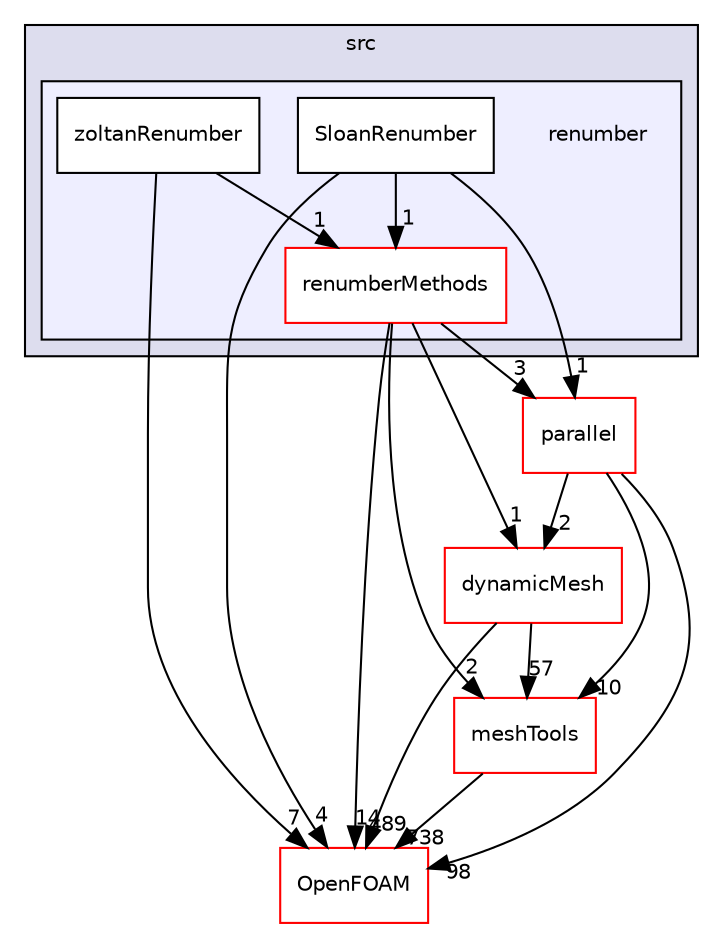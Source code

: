 digraph "src/renumber" {
  bgcolor=transparent;
  compound=true
  node [ fontsize="10", fontname="Helvetica"];
  edge [ labelfontsize="10", labelfontname="Helvetica"];
  subgraph clusterdir_68267d1309a1af8e8297ef4c3efbcdba {
    graph [ bgcolor="#ddddee", pencolor="black", label="src" fontname="Helvetica", fontsize="10", URL="dir_68267d1309a1af8e8297ef4c3efbcdba.html"]
  subgraph clusterdir_3fb75520e4639d06064b0beb93e07f9b {
    graph [ bgcolor="#eeeeff", pencolor="black", label="" URL="dir_3fb75520e4639d06064b0beb93e07f9b.html"];
    dir_3fb75520e4639d06064b0beb93e07f9b [shape=plaintext label="renumber"];
    dir_9e5805c39c1270dd5674b9b6b0d61546 [shape=box label="renumberMethods" color="red" fillcolor="white" style="filled" URL="dir_9e5805c39c1270dd5674b9b6b0d61546.html"];
    dir_0aacc39b17e86d84e6418b494edc95d8 [shape=box label="SloanRenumber" color="black" fillcolor="white" style="filled" URL="dir_0aacc39b17e86d84e6418b494edc95d8.html"];
    dir_5e9bdfa9f23de4162b6b8e5c1cf03d8e [shape=box label="zoltanRenumber" color="black" fillcolor="white" style="filled" URL="dir_5e9bdfa9f23de4162b6b8e5c1cf03d8e.html"];
  }
  }
  dir_ae30ad0bef50cf391b24c614251bb9fd [shape=box label="meshTools" color="red" URL="dir_ae30ad0bef50cf391b24c614251bb9fd.html"];
  dir_63742796c427c97a292c80f7db71da36 [shape=box label="dynamicMesh" color="red" URL="dir_63742796c427c97a292c80f7db71da36.html"];
  dir_72b2b5518d1565784443265ec6729f79 [shape=box label="parallel" color="red" URL="dir_72b2b5518d1565784443265ec6729f79.html"];
  dir_c5473ff19b20e6ec4dfe5c310b3778a8 [shape=box label="OpenFOAM" color="red" URL="dir_c5473ff19b20e6ec4dfe5c310b3778a8.html"];
  dir_0aacc39b17e86d84e6418b494edc95d8->dir_9e5805c39c1270dd5674b9b6b0d61546 [headlabel="1", labeldistance=1.5 headhref="dir_002632_002625.html"];
  dir_0aacc39b17e86d84e6418b494edc95d8->dir_72b2b5518d1565784443265ec6729f79 [headlabel="1", labeldistance=1.5 headhref="dir_002632_002444.html"];
  dir_0aacc39b17e86d84e6418b494edc95d8->dir_c5473ff19b20e6ec4dfe5c310b3778a8 [headlabel="4", labeldistance=1.5 headhref="dir_002632_001898.html"];
  dir_ae30ad0bef50cf391b24c614251bb9fd->dir_c5473ff19b20e6ec4dfe5c310b3778a8 [headlabel="738", labeldistance=1.5 headhref="dir_001752_001898.html"];
  dir_63742796c427c97a292c80f7db71da36->dir_ae30ad0bef50cf391b24c614251bb9fd [headlabel="57", labeldistance=1.5 headhref="dir_000803_001752.html"];
  dir_63742796c427c97a292c80f7db71da36->dir_c5473ff19b20e6ec4dfe5c310b3778a8 [headlabel="489", labeldistance=1.5 headhref="dir_000803_001898.html"];
  dir_9e5805c39c1270dd5674b9b6b0d61546->dir_ae30ad0bef50cf391b24c614251bb9fd [headlabel="2", labeldistance=1.5 headhref="dir_002625_001752.html"];
  dir_9e5805c39c1270dd5674b9b6b0d61546->dir_63742796c427c97a292c80f7db71da36 [headlabel="1", labeldistance=1.5 headhref="dir_002625_000803.html"];
  dir_9e5805c39c1270dd5674b9b6b0d61546->dir_72b2b5518d1565784443265ec6729f79 [headlabel="3", labeldistance=1.5 headhref="dir_002625_002444.html"];
  dir_9e5805c39c1270dd5674b9b6b0d61546->dir_c5473ff19b20e6ec4dfe5c310b3778a8 [headlabel="14", labeldistance=1.5 headhref="dir_002625_001898.html"];
  dir_72b2b5518d1565784443265ec6729f79->dir_ae30ad0bef50cf391b24c614251bb9fd [headlabel="10", labeldistance=1.5 headhref="dir_002444_001752.html"];
  dir_72b2b5518d1565784443265ec6729f79->dir_63742796c427c97a292c80f7db71da36 [headlabel="2", labeldistance=1.5 headhref="dir_002444_000803.html"];
  dir_72b2b5518d1565784443265ec6729f79->dir_c5473ff19b20e6ec4dfe5c310b3778a8 [headlabel="98", labeldistance=1.5 headhref="dir_002444_001898.html"];
  dir_5e9bdfa9f23de4162b6b8e5c1cf03d8e->dir_9e5805c39c1270dd5674b9b6b0d61546 [headlabel="1", labeldistance=1.5 headhref="dir_002633_002625.html"];
  dir_5e9bdfa9f23de4162b6b8e5c1cf03d8e->dir_c5473ff19b20e6ec4dfe5c310b3778a8 [headlabel="7", labeldistance=1.5 headhref="dir_002633_001898.html"];
}
